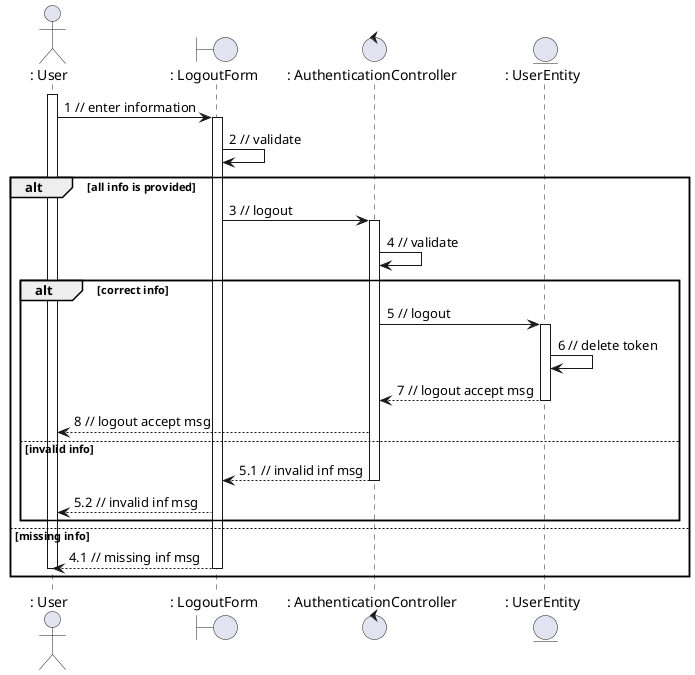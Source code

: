 @startuml
actor ": User"
boundary ": LogoutForm"
control ": AuthenticationController"
entity ": UserEntity"
activate ": User"
": User" -> ": LogoutForm" : 1 // enter information
activate ": LogoutForm"
": LogoutForm" -> ": LogoutForm" : 2 // validate
alt all info is provided

": LogoutForm" -> ": AuthenticationController" : 3 // logout
activate ": AuthenticationController"
": AuthenticationController" -> ": AuthenticationController" : 4 // validate

alt correct info

": AuthenticationController" -> ": UserEntity" : 5 // logout
activate ": UserEntity"
": UserEntity" -> ": UserEntity" : 6 // delete token
": UserEntity" --> ": AuthenticationController" : 7 // logout accept msg
deactivate ": UserEntity"
": AuthenticationController" --> ": User" : 8 // logout accept msg

else invalid info

": AuthenticationController" --> ": LogoutForm" : 5.1 // invalid inf msg
deactivate ": AuthenticationController"
": LogoutForm" --> ": User" : 5.2 // invalid inf msg

end

else missing info

": LogoutForm" --> ": User" : 4.1 // missing inf msg
deactivate ": LogoutForm"
deactivate ": User"
end
@enduml
